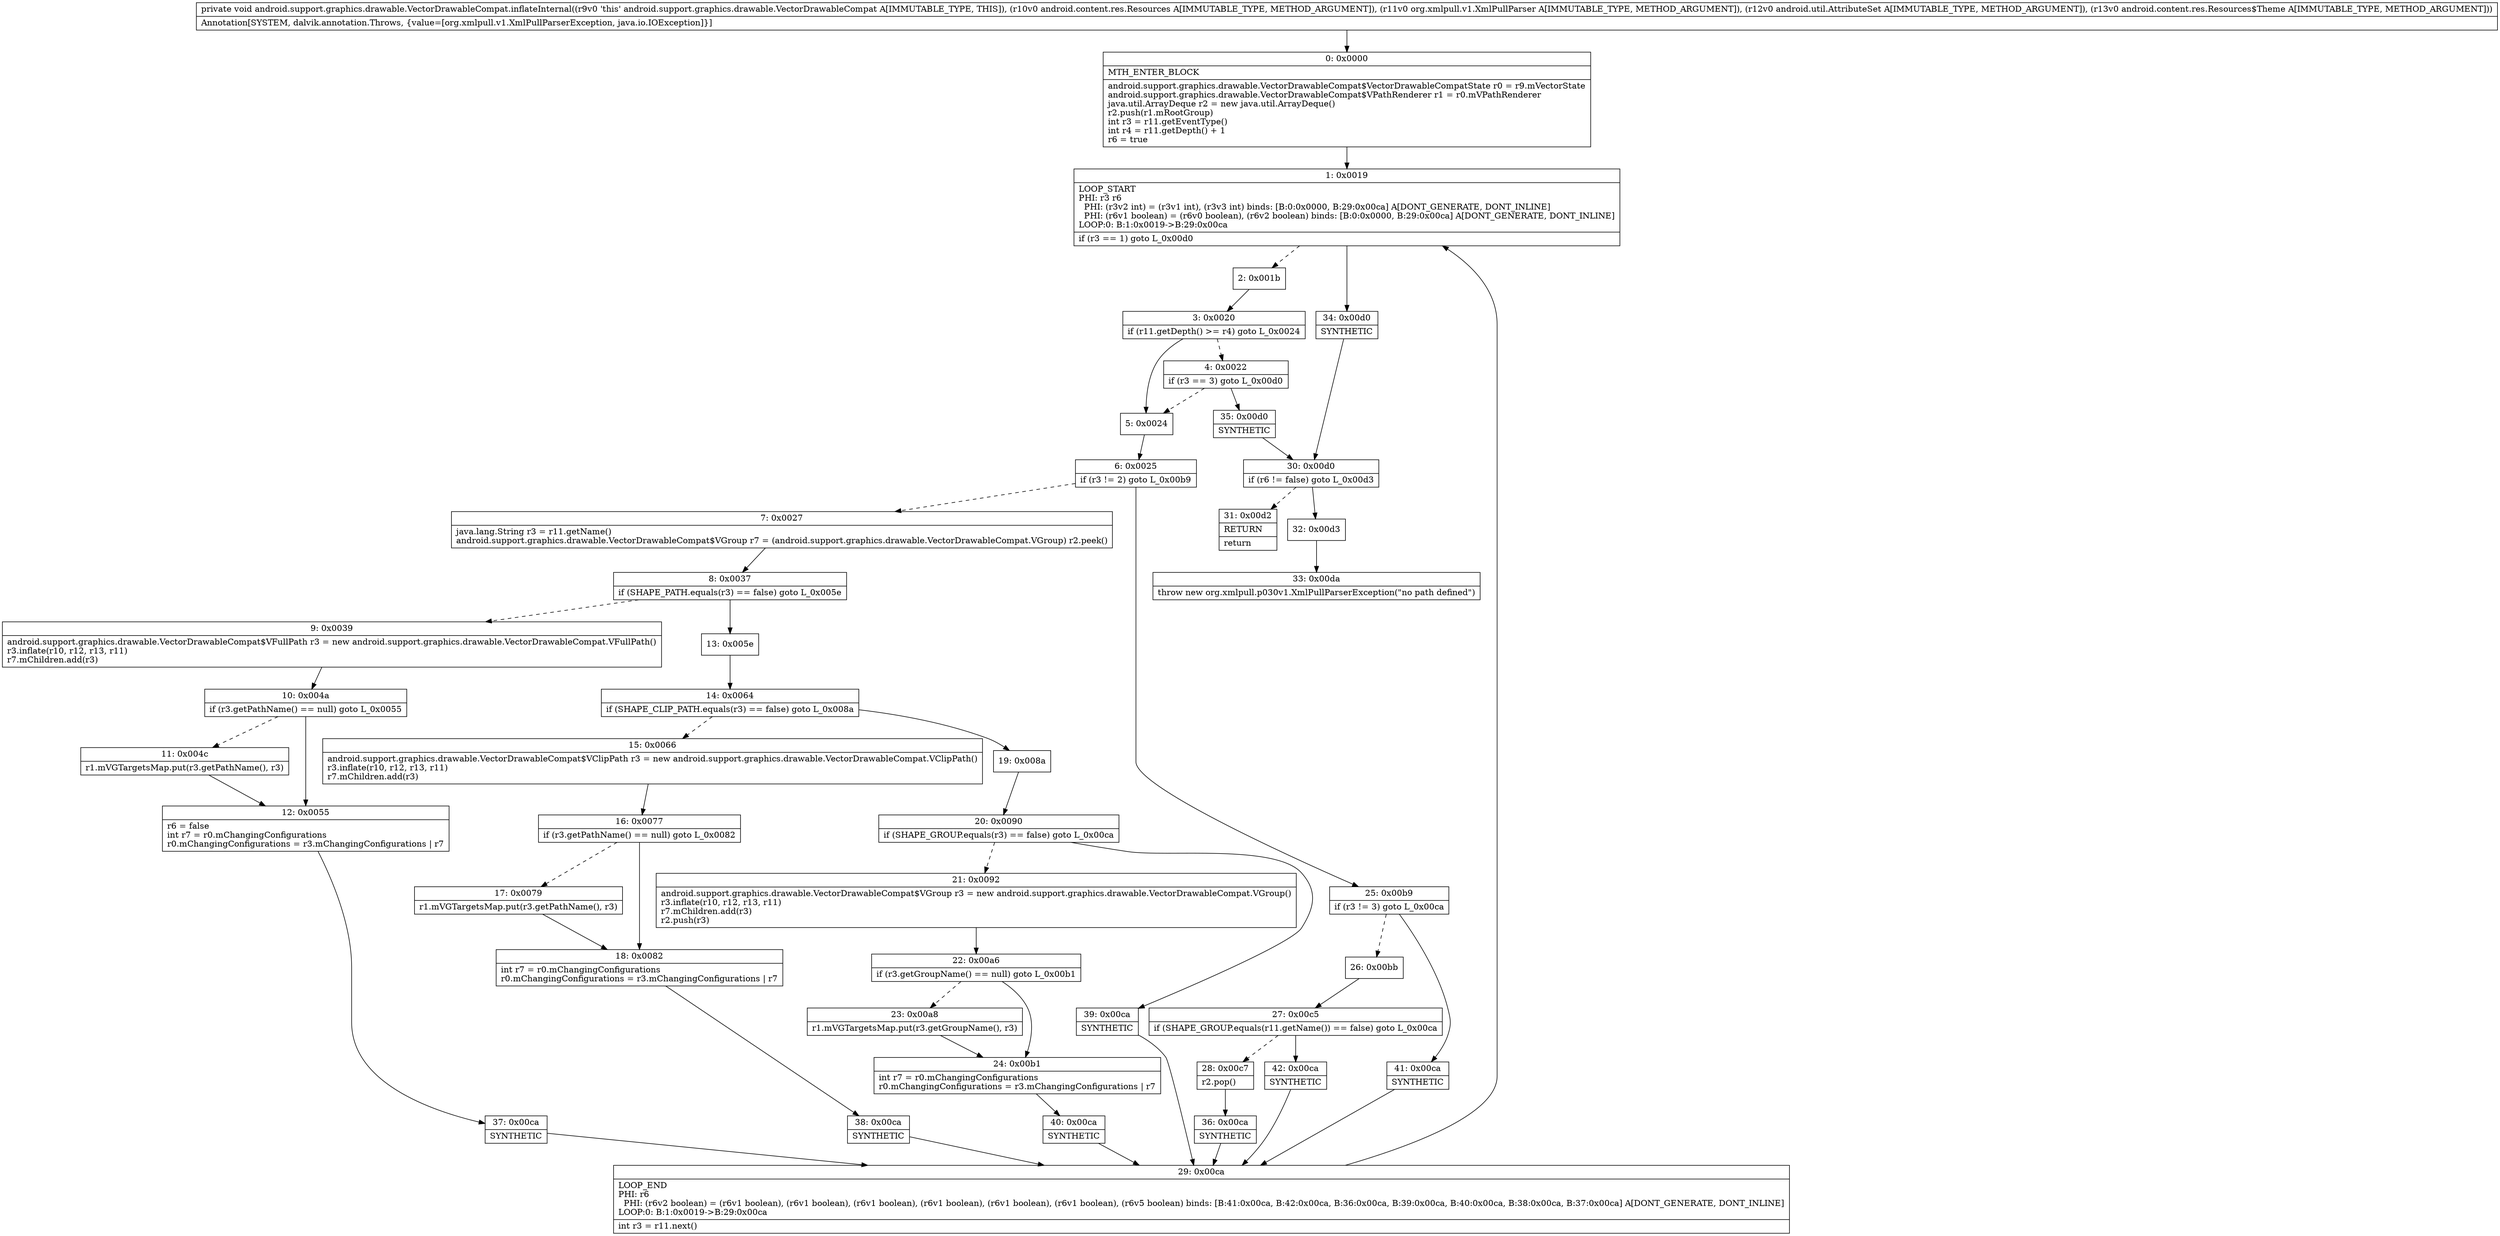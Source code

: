 digraph "CFG forandroid.support.graphics.drawable.VectorDrawableCompat.inflateInternal(Landroid\/content\/res\/Resources;Lorg\/xmlpull\/v1\/XmlPullParser;Landroid\/util\/AttributeSet;Landroid\/content\/res\/Resources$Theme;)V" {
Node_0 [shape=record,label="{0\:\ 0x0000|MTH_ENTER_BLOCK\l|android.support.graphics.drawable.VectorDrawableCompat$VectorDrawableCompatState r0 = r9.mVectorState\landroid.support.graphics.drawable.VectorDrawableCompat$VPathRenderer r1 = r0.mVPathRenderer\ljava.util.ArrayDeque r2 = new java.util.ArrayDeque()\lr2.push(r1.mRootGroup)\lint r3 = r11.getEventType()\lint r4 = r11.getDepth() + 1\lr6 = true\l}"];
Node_1 [shape=record,label="{1\:\ 0x0019|LOOP_START\lPHI: r3 r6 \l  PHI: (r3v2 int) = (r3v1 int), (r3v3 int) binds: [B:0:0x0000, B:29:0x00ca] A[DONT_GENERATE, DONT_INLINE]\l  PHI: (r6v1 boolean) = (r6v0 boolean), (r6v2 boolean) binds: [B:0:0x0000, B:29:0x00ca] A[DONT_GENERATE, DONT_INLINE]\lLOOP:0: B:1:0x0019\-\>B:29:0x00ca\l|if (r3 == 1) goto L_0x00d0\l}"];
Node_2 [shape=record,label="{2\:\ 0x001b}"];
Node_3 [shape=record,label="{3\:\ 0x0020|if (r11.getDepth() \>= r4) goto L_0x0024\l}"];
Node_4 [shape=record,label="{4\:\ 0x0022|if (r3 == 3) goto L_0x00d0\l}"];
Node_5 [shape=record,label="{5\:\ 0x0024}"];
Node_6 [shape=record,label="{6\:\ 0x0025|if (r3 != 2) goto L_0x00b9\l}"];
Node_7 [shape=record,label="{7\:\ 0x0027|java.lang.String r3 = r11.getName()\landroid.support.graphics.drawable.VectorDrawableCompat$VGroup r7 = (android.support.graphics.drawable.VectorDrawableCompat.VGroup) r2.peek()\l}"];
Node_8 [shape=record,label="{8\:\ 0x0037|if (SHAPE_PATH.equals(r3) == false) goto L_0x005e\l}"];
Node_9 [shape=record,label="{9\:\ 0x0039|android.support.graphics.drawable.VectorDrawableCompat$VFullPath r3 = new android.support.graphics.drawable.VectorDrawableCompat.VFullPath()\lr3.inflate(r10, r12, r13, r11)\lr7.mChildren.add(r3)\l}"];
Node_10 [shape=record,label="{10\:\ 0x004a|if (r3.getPathName() == null) goto L_0x0055\l}"];
Node_11 [shape=record,label="{11\:\ 0x004c|r1.mVGTargetsMap.put(r3.getPathName(), r3)\l}"];
Node_12 [shape=record,label="{12\:\ 0x0055|r6 = false\lint r7 = r0.mChangingConfigurations\lr0.mChangingConfigurations = r3.mChangingConfigurations \| r7\l}"];
Node_13 [shape=record,label="{13\:\ 0x005e}"];
Node_14 [shape=record,label="{14\:\ 0x0064|if (SHAPE_CLIP_PATH.equals(r3) == false) goto L_0x008a\l}"];
Node_15 [shape=record,label="{15\:\ 0x0066|android.support.graphics.drawable.VectorDrawableCompat$VClipPath r3 = new android.support.graphics.drawable.VectorDrawableCompat.VClipPath()\lr3.inflate(r10, r12, r13, r11)\lr7.mChildren.add(r3)\l}"];
Node_16 [shape=record,label="{16\:\ 0x0077|if (r3.getPathName() == null) goto L_0x0082\l}"];
Node_17 [shape=record,label="{17\:\ 0x0079|r1.mVGTargetsMap.put(r3.getPathName(), r3)\l}"];
Node_18 [shape=record,label="{18\:\ 0x0082|int r7 = r0.mChangingConfigurations\lr0.mChangingConfigurations = r3.mChangingConfigurations \| r7\l}"];
Node_19 [shape=record,label="{19\:\ 0x008a}"];
Node_20 [shape=record,label="{20\:\ 0x0090|if (SHAPE_GROUP.equals(r3) == false) goto L_0x00ca\l}"];
Node_21 [shape=record,label="{21\:\ 0x0092|android.support.graphics.drawable.VectorDrawableCompat$VGroup r3 = new android.support.graphics.drawable.VectorDrawableCompat.VGroup()\lr3.inflate(r10, r12, r13, r11)\lr7.mChildren.add(r3)\lr2.push(r3)\l}"];
Node_22 [shape=record,label="{22\:\ 0x00a6|if (r3.getGroupName() == null) goto L_0x00b1\l}"];
Node_23 [shape=record,label="{23\:\ 0x00a8|r1.mVGTargetsMap.put(r3.getGroupName(), r3)\l}"];
Node_24 [shape=record,label="{24\:\ 0x00b1|int r7 = r0.mChangingConfigurations\lr0.mChangingConfigurations = r3.mChangingConfigurations \| r7\l}"];
Node_25 [shape=record,label="{25\:\ 0x00b9|if (r3 != 3) goto L_0x00ca\l}"];
Node_26 [shape=record,label="{26\:\ 0x00bb}"];
Node_27 [shape=record,label="{27\:\ 0x00c5|if (SHAPE_GROUP.equals(r11.getName()) == false) goto L_0x00ca\l}"];
Node_28 [shape=record,label="{28\:\ 0x00c7|r2.pop()\l}"];
Node_29 [shape=record,label="{29\:\ 0x00ca|LOOP_END\lPHI: r6 \l  PHI: (r6v2 boolean) = (r6v1 boolean), (r6v1 boolean), (r6v1 boolean), (r6v1 boolean), (r6v1 boolean), (r6v1 boolean), (r6v5 boolean) binds: [B:41:0x00ca, B:42:0x00ca, B:36:0x00ca, B:39:0x00ca, B:40:0x00ca, B:38:0x00ca, B:37:0x00ca] A[DONT_GENERATE, DONT_INLINE]\lLOOP:0: B:1:0x0019\-\>B:29:0x00ca\l|int r3 = r11.next()\l}"];
Node_30 [shape=record,label="{30\:\ 0x00d0|if (r6 != false) goto L_0x00d3\l}"];
Node_31 [shape=record,label="{31\:\ 0x00d2|RETURN\l|return\l}"];
Node_32 [shape=record,label="{32\:\ 0x00d3}"];
Node_33 [shape=record,label="{33\:\ 0x00da|throw new org.xmlpull.p030v1.XmlPullParserException(\"no path defined\")\l}"];
Node_34 [shape=record,label="{34\:\ 0x00d0|SYNTHETIC\l}"];
Node_35 [shape=record,label="{35\:\ 0x00d0|SYNTHETIC\l}"];
Node_36 [shape=record,label="{36\:\ 0x00ca|SYNTHETIC\l}"];
Node_37 [shape=record,label="{37\:\ 0x00ca|SYNTHETIC\l}"];
Node_38 [shape=record,label="{38\:\ 0x00ca|SYNTHETIC\l}"];
Node_39 [shape=record,label="{39\:\ 0x00ca|SYNTHETIC\l}"];
Node_40 [shape=record,label="{40\:\ 0x00ca|SYNTHETIC\l}"];
Node_41 [shape=record,label="{41\:\ 0x00ca|SYNTHETIC\l}"];
Node_42 [shape=record,label="{42\:\ 0x00ca|SYNTHETIC\l}"];
MethodNode[shape=record,label="{private void android.support.graphics.drawable.VectorDrawableCompat.inflateInternal((r9v0 'this' android.support.graphics.drawable.VectorDrawableCompat A[IMMUTABLE_TYPE, THIS]), (r10v0 android.content.res.Resources A[IMMUTABLE_TYPE, METHOD_ARGUMENT]), (r11v0 org.xmlpull.v1.XmlPullParser A[IMMUTABLE_TYPE, METHOD_ARGUMENT]), (r12v0 android.util.AttributeSet A[IMMUTABLE_TYPE, METHOD_ARGUMENT]), (r13v0 android.content.res.Resources$Theme A[IMMUTABLE_TYPE, METHOD_ARGUMENT]))  | Annotation[SYSTEM, dalvik.annotation.Throws, \{value=[org.xmlpull.v1.XmlPullParserException, java.io.IOException]\}]\l}"];
MethodNode -> Node_0;
Node_0 -> Node_1;
Node_1 -> Node_2[style=dashed];
Node_1 -> Node_34;
Node_2 -> Node_3;
Node_3 -> Node_4[style=dashed];
Node_3 -> Node_5;
Node_4 -> Node_5[style=dashed];
Node_4 -> Node_35;
Node_5 -> Node_6;
Node_6 -> Node_7[style=dashed];
Node_6 -> Node_25;
Node_7 -> Node_8;
Node_8 -> Node_9[style=dashed];
Node_8 -> Node_13;
Node_9 -> Node_10;
Node_10 -> Node_11[style=dashed];
Node_10 -> Node_12;
Node_11 -> Node_12;
Node_12 -> Node_37;
Node_13 -> Node_14;
Node_14 -> Node_15[style=dashed];
Node_14 -> Node_19;
Node_15 -> Node_16;
Node_16 -> Node_17[style=dashed];
Node_16 -> Node_18;
Node_17 -> Node_18;
Node_18 -> Node_38;
Node_19 -> Node_20;
Node_20 -> Node_21[style=dashed];
Node_20 -> Node_39;
Node_21 -> Node_22;
Node_22 -> Node_23[style=dashed];
Node_22 -> Node_24;
Node_23 -> Node_24;
Node_24 -> Node_40;
Node_25 -> Node_26[style=dashed];
Node_25 -> Node_41;
Node_26 -> Node_27;
Node_27 -> Node_28[style=dashed];
Node_27 -> Node_42;
Node_28 -> Node_36;
Node_29 -> Node_1;
Node_30 -> Node_31[style=dashed];
Node_30 -> Node_32;
Node_32 -> Node_33;
Node_34 -> Node_30;
Node_35 -> Node_30;
Node_36 -> Node_29;
Node_37 -> Node_29;
Node_38 -> Node_29;
Node_39 -> Node_29;
Node_40 -> Node_29;
Node_41 -> Node_29;
Node_42 -> Node_29;
}

